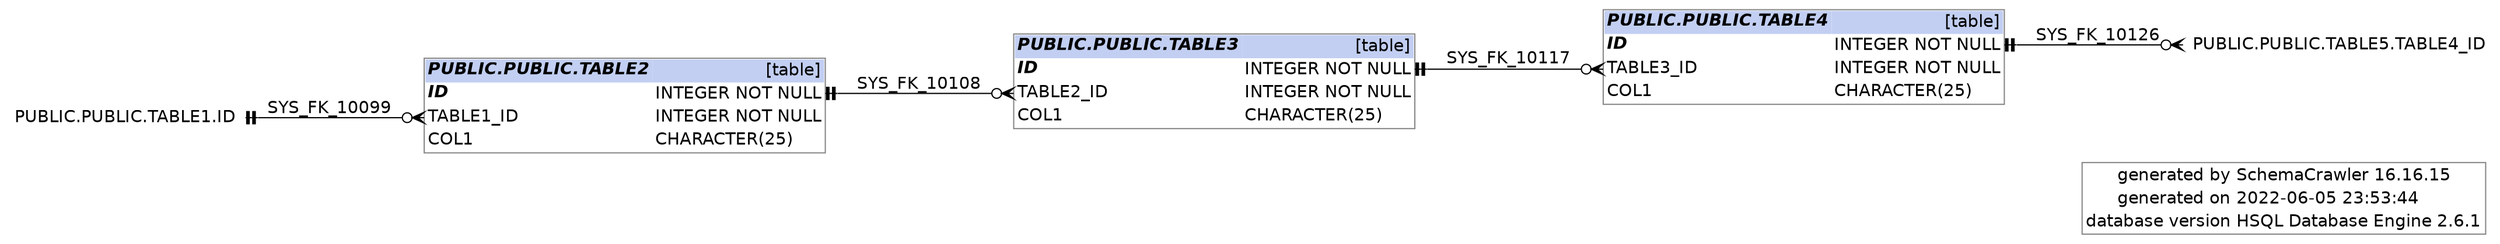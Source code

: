 digraph "SchemaCrawler_Diagram" {

  graph [
    fontname="Helvetica"
    labeljust="r"
    rankdir="RL"

  ];
  
  node [
    fontname="Helvetica"
    shape="none"

  ];
  
  edge [
    fontname="Helvetica"

  ];


  /* Title Block -=-=-=-=-=-=-=-=-=-=-=-=-=- */
  graph [ 
    label=<
      <table border="1" cellborder="0" cellspacing="0" color="#888888">
	<tr>
		<td align='right'>generated by</td>
		<td align='left'>SchemaCrawler 16.16.15</td>
	</tr>
	<tr>
		<td align='right'>generated on</td>
		<td align='left'>2022-06-05 23:53:44</td>
	</tr>
	<tr>
		<td align='right'>database version</td>
		<td align='left'>HSQL Database Engine 2.6.1</td>
	</tr>
      </table>
    >
  ];

  /* PUBLIC.PUBLIC.TABLE2 -=-=-=-=-=-=-=-=-=-=-=-=-=- */
  "table2_2b8f7d83" [
    label=<
      <table border="1" cellborder="0" cellspacing="0" color="#888888">
	<tr>
		<td colspan='2' bgcolor='#C2CFF2' align='left'><b><i>PUBLIC.PUBLIC.TABLE2</i></b></td>
		<td bgcolor='#C2CFF2' align='right'>[table]</td>
	</tr>
	<tr>
		<td port='id_46603bf8.start' align='left'><b><i>ID</i></b></td>
		<td align='left'> </td>
		<td port='id_46603bf8.end' align='left'>INTEGER NOT NULL</td>
	</tr>
	<tr>
		<td port='table1_id_75f0a374.start' align='left'>TABLE1_ID</td>
		<td align='left'> </td>
		<td port='table1_id_75f0a374.end' align='left'>INTEGER NOT NULL</td>
	</tr>
	<tr>
		<td port='col1_467fd9ae.start' align='left'>COL1</td>
		<td align='left'> </td>
		<td port='col1_467fd9ae.end' align='left'>CHARACTER(25)</td>
	</tr>
      </table>
    >
  ];

  "id_46603bd9" [label=<PUBLIC.PUBLIC.TABLE1.ID>];
  "table2_2b8f7d83":"table1_id_75f0a374.start":w -> "id_46603bd9":e [label=<SYS_FK_10099> style="solid" dir="both" arrowhead="teetee" arrowtail="crowodot"];
  "table3_2b8f7d84":"table2_id_75f117f2.start":w -> "table2_2b8f7d83":"id_46603bf8.end":e [label=<SYS_FK_10108> style="solid" dir="both" arrowhead="teetee" arrowtail="crowodot"];


  /* PUBLIC.PUBLIC.TABLE3 -=-=-=-=-=-=-=-=-=-=-=-=-=- */
  "table3_2b8f7d84" [
    label=<
      <table border="1" cellborder="0" cellspacing="0" color="#888888">
	<tr>
		<td colspan='2' bgcolor='#C2CFF2' align='left'><b><i>PUBLIC.PUBLIC.TABLE3</i></b></td>
		<td bgcolor='#C2CFF2' align='right'>[table]</td>
	</tr>
	<tr>
		<td port='id_46603c17.start' align='left'><b><i>ID</i></b></td>
		<td align='left'> </td>
		<td port='id_46603c17.end' align='left'>INTEGER NOT NULL</td>
	</tr>
	<tr>
		<td port='table2_id_75f117f2.start' align='left'>TABLE2_ID</td>
		<td align='left'> </td>
		<td port='table2_id_75f117f2.end' align='left'>INTEGER NOT NULL</td>
	</tr>
	<tr>
		<td port='col1_467fd9cd.start' align='left'>COL1</td>
		<td align='left'> </td>
		<td port='col1_467fd9cd.end' align='left'>CHARACTER(25)</td>
	</tr>
      </table>
    >
  ];

  "table4_2b8f7d85":"table3_id_75f18c70.start":w -> "table3_2b8f7d84":"id_46603c17.end":e [label=<SYS_FK_10117> style="solid" dir="both" arrowhead="teetee" arrowtail="crowodot"];


  /* PUBLIC.PUBLIC.TABLE4 -=-=-=-=-=-=-=-=-=-=-=-=-=- */
  "table4_2b8f7d85" [
    label=<
      <table border="1" cellborder="0" cellspacing="0" color="#888888">
	<tr>
		<td colspan='2' bgcolor='#C2CFF2' align='left'><b><i>PUBLIC.PUBLIC.TABLE4</i></b></td>
		<td bgcolor='#C2CFF2' align='right'>[table]</td>
	</tr>
	<tr>
		<td port='id_46603c36.start' align='left'><b><i>ID</i></b></td>
		<td align='left'> </td>
		<td port='id_46603c36.end' align='left'>INTEGER NOT NULL</td>
	</tr>
	<tr>
		<td port='table3_id_75f18c70.start' align='left'>TABLE3_ID</td>
		<td align='left'> </td>
		<td port='table3_id_75f18c70.end' align='left'>INTEGER NOT NULL</td>
	</tr>
	<tr>
		<td port='col1_467fd9ec.start' align='left'>COL1</td>
		<td align='left'> </td>
		<td port='col1_467fd9ec.end' align='left'>CHARACTER(25)</td>
	</tr>
      </table>
    >
  ];

  "table4_id_75f200ee" [label=<PUBLIC.PUBLIC.TABLE5.TABLE4_ID>];
  "table4_id_75f200ee":w -> "table4_2b8f7d85":"id_46603c36.end":e [label=<SYS_FK_10126> style="solid" dir="both" arrowhead="teetee" arrowtail="crowodot"];


}
